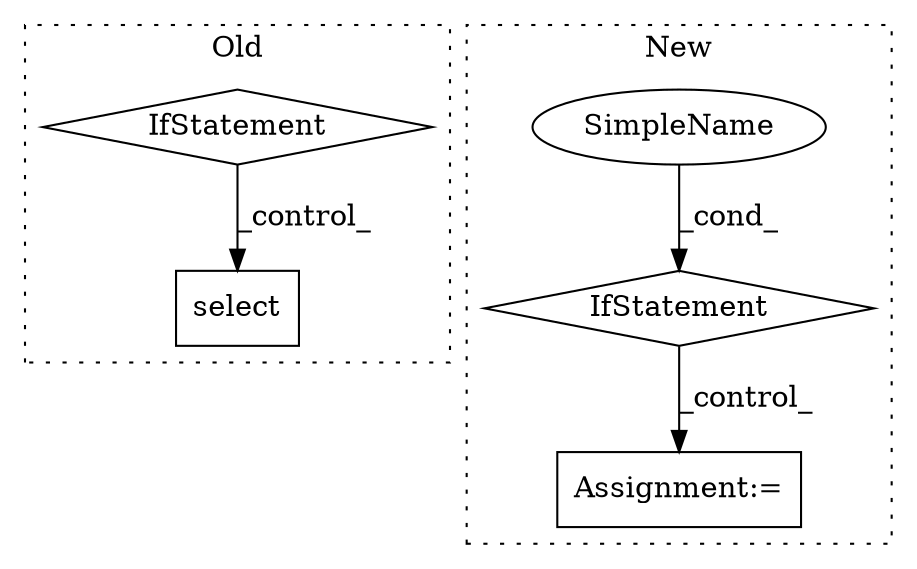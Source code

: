 digraph G {
subgraph cluster0 {
1 [label="select" a="32" s="10862,10883" l="7,1" shape="box"];
3 [label="IfStatement" a="25" s="10717,10757" l="4,2" shape="diamond"];
label = "Old";
style="dotted";
}
subgraph cluster1 {
2 [label="IfStatement" a="25" s="11920,11956" l="4,2" shape="diamond"];
4 [label="SimpleName" a="42" s="" l="" shape="ellipse"];
5 [label="Assignment:=" a="7" s="11971" l="1" shape="box"];
label = "New";
style="dotted";
}
2 -> 5 [label="_control_"];
3 -> 1 [label="_control_"];
4 -> 2 [label="_cond_"];
}